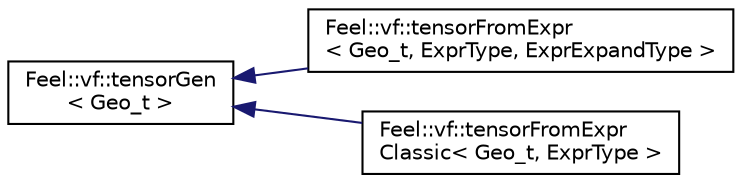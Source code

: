 digraph "Graphical Class Hierarchy"
{
 // LATEX_PDF_SIZE
  edge [fontname="Helvetica",fontsize="10",labelfontname="Helvetica",labelfontsize="10"];
  node [fontname="Helvetica",fontsize="10",shape=record];
  rankdir="LR";
  Node0 [label="Feel::vf::tensorGen\l\< Geo_t \>",height=0.2,width=0.4,color="black", fillcolor="white", style="filled",URL="$structFeel_1_1vf_1_1tensorGen.html",tooltip=" "];
  Node0 -> Node1 [dir="back",color="midnightblue",fontsize="10",style="solid",fontname="Helvetica"];
  Node1 [label="Feel::vf::tensorFromExpr\l\< Geo_t, ExprType, ExprExpandType \>",height=0.2,width=0.4,color="black", fillcolor="white", style="filled",URL="$structFeel_1_1vf_1_1tensorFromExpr.html",tooltip=" "];
  Node0 -> Node2 [dir="back",color="midnightblue",fontsize="10",style="solid",fontname="Helvetica"];
  Node2 [label="Feel::vf::tensorFromExpr\lClassic\< Geo_t, ExprType \>",height=0.2,width=0.4,color="black", fillcolor="white", style="filled",URL="$structFeel_1_1vf_1_1tensorFromExprClassic.html",tooltip=" "];
}
